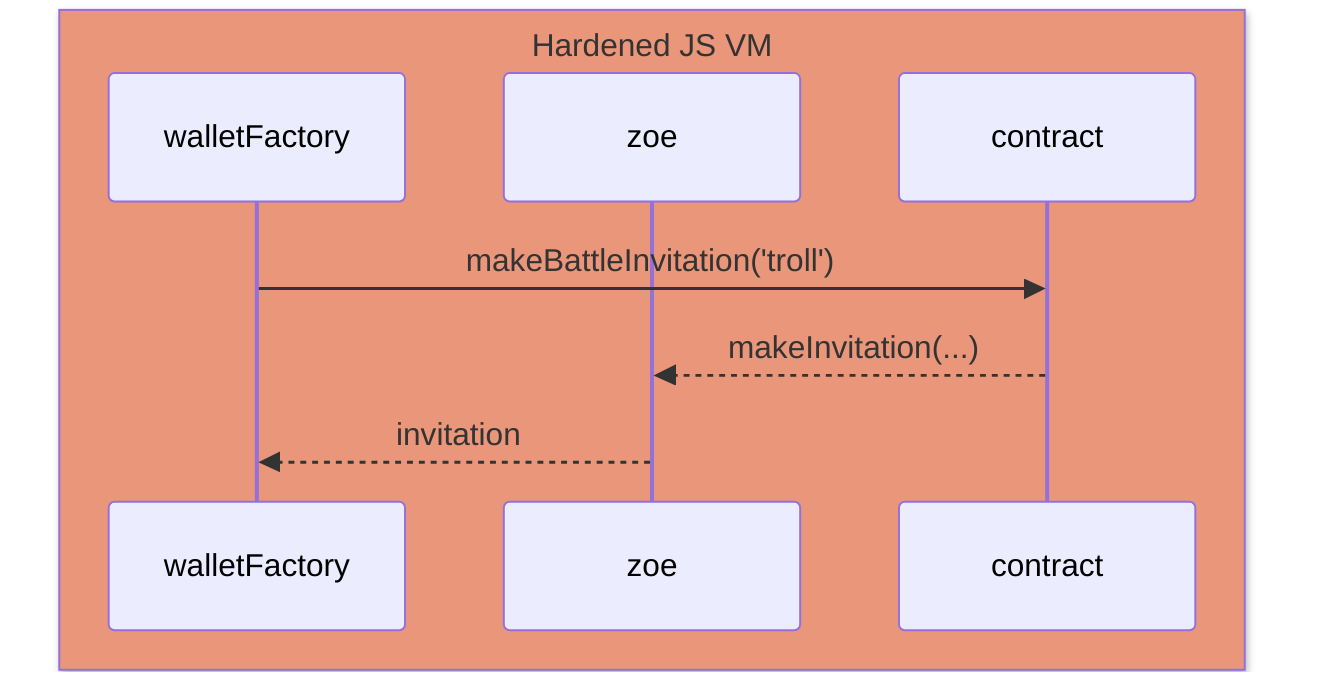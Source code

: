 sequenceDiagram

  box darksalmon Hardened JS VM
  participant walletFactory
  participant zoe
  participant contract
  end

    walletFactory->>contract: makeBattleInvitation('troll')
    contract-->>zoe: makeInvitation(...)
    zoe-->>walletFactory: invitation